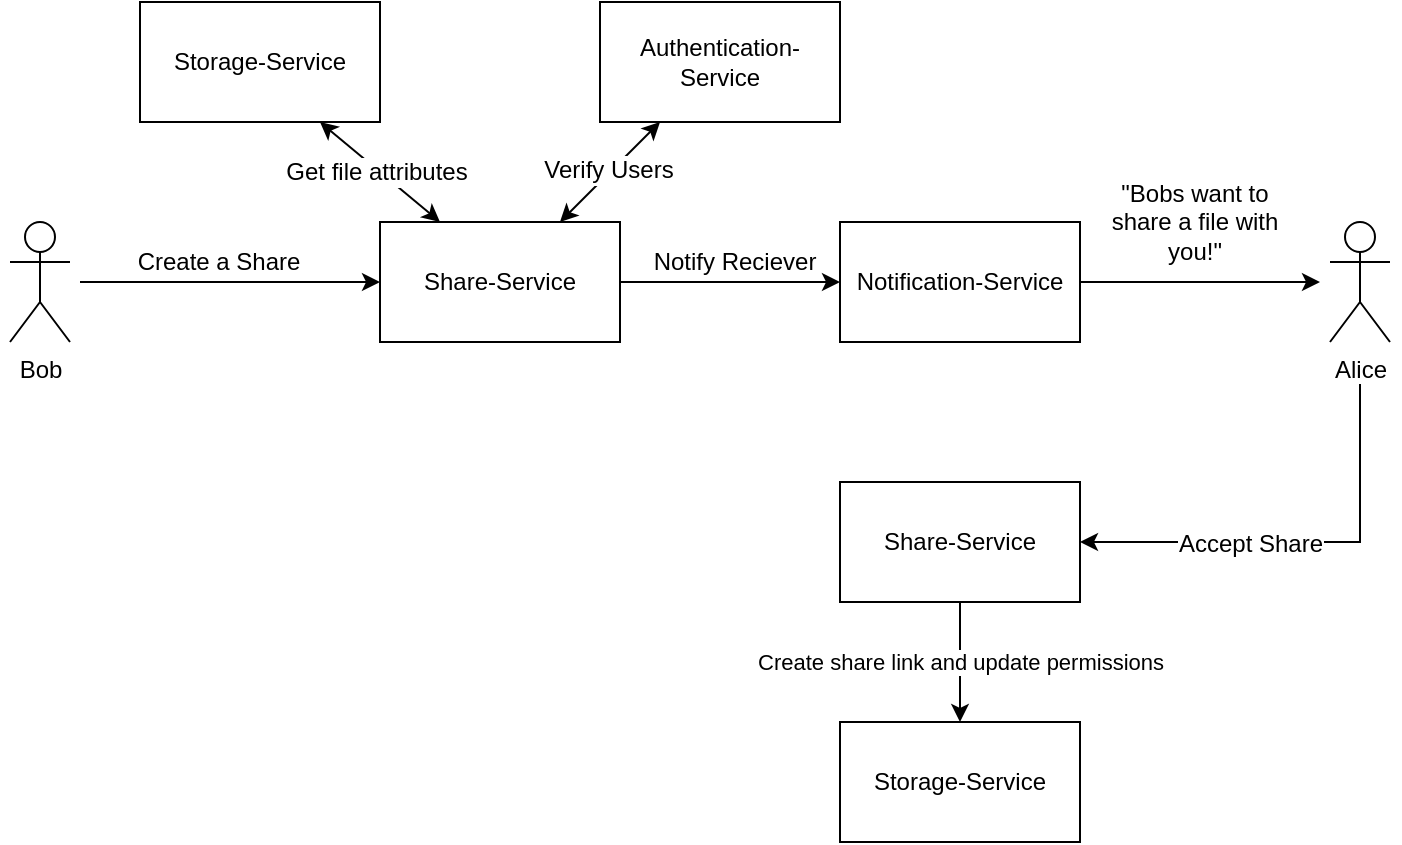 <mxfile version="10.8.0" type="device"><diagram id="Arwn4RCnjjNzuM45QoVD" name="Page-1"><mxGraphModel dx="1398" dy="810" grid="1" gridSize="10" guides="1" tooltips="1" connect="1" arrows="1" fold="1" page="1" pageScale="1" pageWidth="827" pageHeight="1169" math="0" shadow="0"><root><mxCell id="0"/><mxCell id="1" parent="0"/><mxCell id="aSh3Nd428GIQaapc9orV-10" style="edgeStyle=orthogonalEdgeStyle;rounded=0;orthogonalLoop=1;jettySize=auto;html=1;exitX=1;exitY=0.5;exitDx=0;exitDy=0;entryX=0;entryY=0.5;entryDx=0;entryDy=0;" edge="1" parent="1" source="aSh3Nd428GIQaapc9orV-1" target="aSh3Nd428GIQaapc9orV-3"><mxGeometry relative="1" as="geometry"/></mxCell><mxCell id="aSh3Nd428GIQaapc9orV-29" value="Notify Reciever" style="text;html=1;resizable=0;points=[];align=center;verticalAlign=middle;labelBackgroundColor=#ffffff;" vertex="1" connectable="0" parent="aSh3Nd428GIQaapc9orV-10"><mxGeometry x="-0.56" y="-2" relative="1" as="geometry"><mxPoint x="32.5" y="-12" as="offset"/></mxGeometry></mxCell><mxCell id="aSh3Nd428GIQaapc9orV-1" value="&lt;div&gt;Share-Service&lt;/div&gt;" style="rounded=0;whiteSpace=wrap;html=1;" vertex="1" parent="1"><mxGeometry x="210" y="370" width="120" height="60" as="geometry"/></mxCell><mxCell id="aSh3Nd428GIQaapc9orV-2" value="&lt;div&gt;Storage-Service&lt;/div&gt;" style="rounded=0;whiteSpace=wrap;html=1;" vertex="1" parent="1"><mxGeometry x="90" y="260" width="120" height="60" as="geometry"/></mxCell><mxCell id="aSh3Nd428GIQaapc9orV-19" style="edgeStyle=orthogonalEdgeStyle;rounded=0;orthogonalLoop=1;jettySize=auto;html=1;exitX=1;exitY=0.5;exitDx=0;exitDy=0;entryX=0;entryY=0.5;entryDx=0;entryDy=0;" edge="1" parent="1" target="aSh3Nd428GIQaapc9orV-17"><mxGeometry relative="1" as="geometry"><mxPoint x="685" y="400" as="sourcePoint"/></mxGeometry></mxCell><mxCell id="aSh3Nd428GIQaapc9orV-30" style="edgeStyle=orthogonalEdgeStyle;rounded=0;orthogonalLoop=1;jettySize=auto;html=1;exitX=1;exitY=0.5;exitDx=0;exitDy=0;entryX=0;entryY=0.5;entryDx=0;entryDy=0;" edge="1" parent="1" source="aSh3Nd428GIQaapc9orV-3" target="aSh3Nd428GIQaapc9orV-17"><mxGeometry relative="1" as="geometry"/></mxCell><mxCell id="aSh3Nd428GIQaapc9orV-31" value="&lt;div&gt;&quot;Bobs want to &lt;br&gt;&lt;/div&gt;&lt;div&gt;share a file with&lt;/div&gt;&lt;div&gt;you!&quot;&lt;br&gt;&lt;/div&gt;" style="text;html=1;resizable=0;points=[];align=center;verticalAlign=middle;labelBackgroundColor=#ffffff;" vertex="1" connectable="0" parent="aSh3Nd428GIQaapc9orV-30"><mxGeometry x="-0.13" y="-2" relative="1" as="geometry"><mxPoint x="5" y="-32" as="offset"/></mxGeometry></mxCell><mxCell id="aSh3Nd428GIQaapc9orV-3" value="Notification-Service" style="rounded=0;whiteSpace=wrap;html=1;" vertex="1" parent="1"><mxGeometry x="440" y="370" width="120" height="60" as="geometry"/></mxCell><mxCell id="aSh3Nd428GIQaapc9orV-4" value="Authentication-Service" style="rounded=0;whiteSpace=wrap;html=1;" vertex="1" parent="1"><mxGeometry x="320" y="260" width="120" height="60" as="geometry"/></mxCell><mxCell id="aSh3Nd428GIQaapc9orV-16" style="edgeStyle=orthogonalEdgeStyle;rounded=0;orthogonalLoop=1;jettySize=auto;html=1;exitX=1;exitY=0.5;exitDx=0;exitDy=0;entryX=0;entryY=0.5;entryDx=0;entryDy=0;" edge="1" parent="1" source="aSh3Nd428GIQaapc9orV-14" target="aSh3Nd428GIQaapc9orV-1"><mxGeometry relative="1" as="geometry"/></mxCell><mxCell id="aSh3Nd428GIQaapc9orV-20" value="&lt;div&gt;Create a Share&lt;/div&gt;" style="text;html=1;resizable=0;points=[];align=center;verticalAlign=middle;labelBackgroundColor=#ffffff;" vertex="1" connectable="0" parent="aSh3Nd428GIQaapc9orV-16"><mxGeometry x="-0.137" y="2" relative="1" as="geometry"><mxPoint x="4" y="-8" as="offset"/></mxGeometry></mxCell><mxCell id="aSh3Nd428GIQaapc9orV-14" value="" style="rounded=0;whiteSpace=wrap;html=1;strokeColor=none;" vertex="1" parent="1"><mxGeometry x="20" y="360" width="40" height="80" as="geometry"/></mxCell><mxCell id="aSh3Nd428GIQaapc9orV-15" value="Bob" style="shape=umlActor;verticalLabelPosition=bottom;labelBackgroundColor=#ffffff;verticalAlign=top;html=1;outlineConnect=0;" vertex="1" parent="1"><mxGeometry x="25" y="370" width="30" height="60" as="geometry"/></mxCell><mxCell id="aSh3Nd428GIQaapc9orV-37" style="edgeStyle=orthogonalEdgeStyle;rounded=0;orthogonalLoop=1;jettySize=auto;html=1;exitX=0.5;exitY=1;exitDx=0;exitDy=0;entryX=1;entryY=0.5;entryDx=0;entryDy=0;" edge="1" parent="1" source="aSh3Nd428GIQaapc9orV-17" target="aSh3Nd428GIQaapc9orV-32"><mxGeometry relative="1" as="geometry"/></mxCell><mxCell id="aSh3Nd428GIQaapc9orV-38" value="Accept Share" style="text;html=1;resizable=0;points=[];align=center;verticalAlign=middle;labelBackgroundColor=#ffffff;" vertex="1" connectable="0" parent="aSh3Nd428GIQaapc9orV-37"><mxGeometry x="0.227" y="1" relative="1" as="geometry"><mxPoint as="offset"/></mxGeometry></mxCell><mxCell id="aSh3Nd428GIQaapc9orV-17" value="" style="rounded=0;whiteSpace=wrap;html=1;strokeColor=none;" vertex="1" parent="1"><mxGeometry x="680" y="350" width="40" height="100" as="geometry"/></mxCell><mxCell id="aSh3Nd428GIQaapc9orV-18" value="Alice" style="shape=umlActor;verticalLabelPosition=bottom;labelBackgroundColor=#ffffff;verticalAlign=top;html=1;outlineConnect=0;" vertex="1" parent="1"><mxGeometry x="685" y="370" width="30" height="60" as="geometry"/></mxCell><mxCell id="aSh3Nd428GIQaapc9orV-22" value="" style="endArrow=classic;startArrow=classic;html=1;entryX=0.75;entryY=1;entryDx=0;entryDy=0;exitX=0.25;exitY=0;exitDx=0;exitDy=0;" edge="1" parent="1" source="aSh3Nd428GIQaapc9orV-1" target="aSh3Nd428GIQaapc9orV-2"><mxGeometry width="50" height="50" relative="1" as="geometry"><mxPoint x="20" y="520" as="sourcePoint"/><mxPoint x="70" y="470" as="targetPoint"/></mxGeometry></mxCell><mxCell id="aSh3Nd428GIQaapc9orV-27" value="Get file attributes" style="text;html=1;resizable=0;points=[];align=center;verticalAlign=middle;labelBackgroundColor=#ffffff;" vertex="1" connectable="0" parent="aSh3Nd428GIQaapc9orV-22"><mxGeometry x="0.048" y="1" relative="1" as="geometry"><mxPoint as="offset"/></mxGeometry></mxCell><mxCell id="aSh3Nd428GIQaapc9orV-26" value="" style="endArrow=classic;startArrow=classic;html=1;entryX=0.25;entryY=1;entryDx=0;entryDy=0;exitX=0.75;exitY=0;exitDx=0;exitDy=0;" edge="1" parent="1" source="aSh3Nd428GIQaapc9orV-1" target="aSh3Nd428GIQaapc9orV-4"><mxGeometry width="50" height="50" relative="1" as="geometry"><mxPoint x="20" y="520" as="sourcePoint"/><mxPoint x="70" y="470" as="targetPoint"/></mxGeometry></mxCell><mxCell id="aSh3Nd428GIQaapc9orV-28" value="Verify Users" style="text;html=1;resizable=0;points=[];align=center;verticalAlign=middle;labelBackgroundColor=#ffffff;" vertex="1" connectable="0" parent="aSh3Nd428GIQaapc9orV-26"><mxGeometry x="0.007" y="2" relative="1" as="geometry"><mxPoint as="offset"/></mxGeometry></mxCell><mxCell id="aSh3Nd428GIQaapc9orV-36" value="Create share link and update permissions" style="edgeStyle=orthogonalEdgeStyle;rounded=0;orthogonalLoop=1;jettySize=auto;html=1;exitX=0.5;exitY=1;exitDx=0;exitDy=0;entryX=0.5;entryY=0;entryDx=0;entryDy=0;" edge="1" parent="1" source="aSh3Nd428GIQaapc9orV-32" target="aSh3Nd428GIQaapc9orV-33"><mxGeometry relative="1" as="geometry"/></mxCell><mxCell id="aSh3Nd428GIQaapc9orV-32" value="&lt;div&gt;Share-Service&lt;/div&gt;" style="rounded=0;whiteSpace=wrap;html=1;" vertex="1" parent="1"><mxGeometry x="440" y="500" width="120" height="60" as="geometry"/></mxCell><mxCell id="aSh3Nd428GIQaapc9orV-33" value="&lt;div&gt;Storage-Service&lt;/div&gt;" style="rounded=0;whiteSpace=wrap;html=1;" vertex="1" parent="1"><mxGeometry x="440" y="620" width="120" height="60" as="geometry"/></mxCell></root></mxGraphModel></diagram></mxfile>